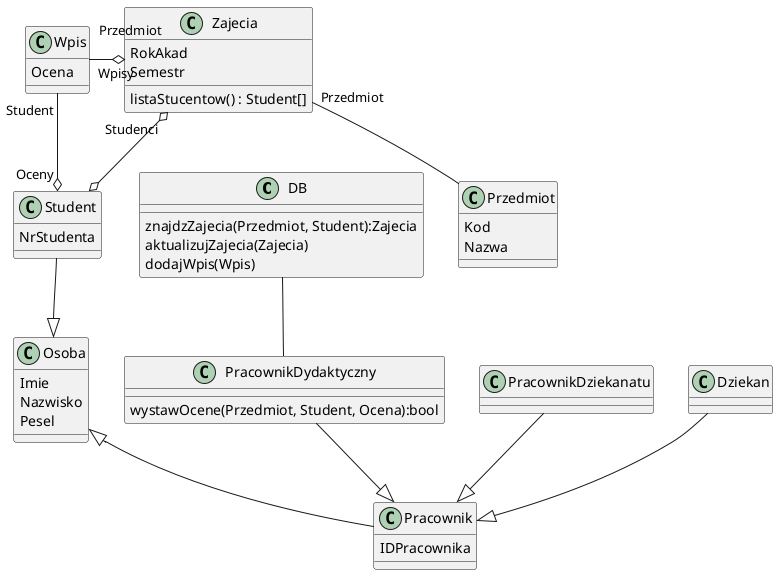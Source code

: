 @startuml

class DB{
    znajdzZajecia(Przedmiot, Student):Zajecia
    aktualizujZajecia(Zajecia)
    dodajWpis(Wpis)
}

class Osoba{
    Imie 
    Nazwisko
    Pesel
}
class Student{
    NrStudenta
}
class Pracownik{
    IDPracownika
}
class PracownikDydaktyczny{
    wystawOcene(Przedmiot, Student, Ocena):bool
}
class PracownikDziekanatu 
class Dziekan 

class Przedmiot{
    Kod
    Nazwa
}
class Zajecia{
    RokAkad
    Semestr
    'Zastąpione linią
    'Przedmiot : Przedmiot
    listaStucentow() : Student[]
}

class Wpis{
    Ocena
}

Student --|> Osoba 
Osoba <|-- Pracownik
PracownikDziekanatu --|> Pracownik
PracownikDydaktyczny --|> Pracownik
Dziekan --|> Pracownik
PracownikDydaktyczny -up- DB

Wpis "Student" --o "Oceny" Student
Zajecia "Przedmiot" -- Przedmiot
Zajecia "Wpisy" o--left-- "Przedmiot" Wpis

'Powiązanie jest w relacji bazodanowej natomiast nie jest reprezentowane w klasach
'Zajecia "Prowadzacy" --o PracownikDydaktyczny
Zajecia "Studenci" o--o Student


@enduml